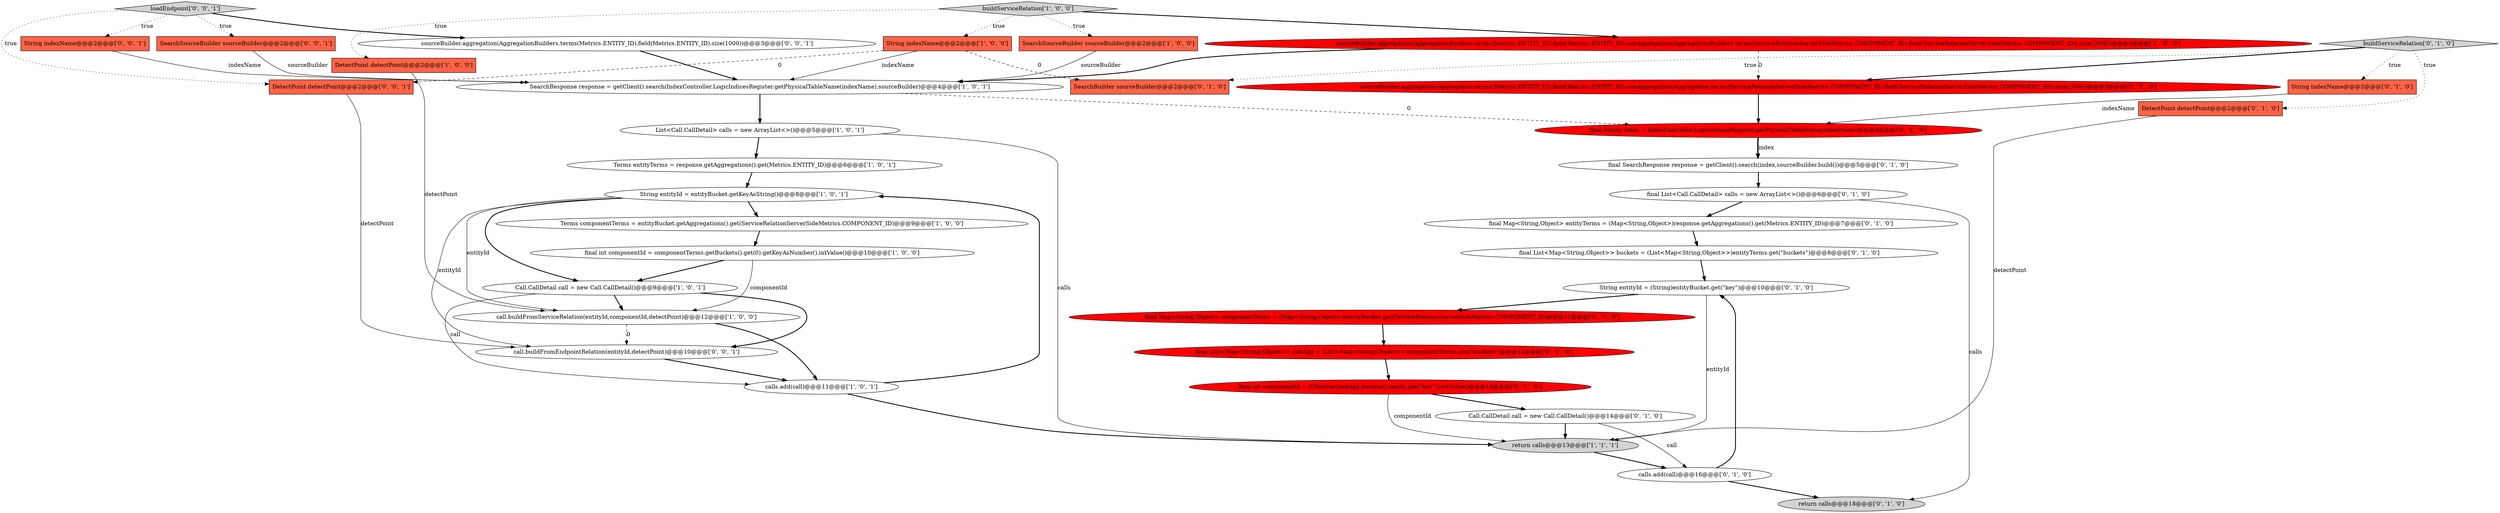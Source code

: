 digraph {
8 [style = filled, label = "SearchSourceBuilder sourceBuilder@@@2@@@['1', '0', '0']", fillcolor = tomato, shape = box image = "AAA0AAABBB1BBB"];
25 [style = filled, label = "final List<Call.CallDetail> calls = new ArrayList<>()@@@6@@@['0', '1', '0']", fillcolor = white, shape = ellipse image = "AAA0AAABBB2BBB"];
14 [style = filled, label = "Terms entityTerms = response.getAggregations().get(Metrics.ENTITY_ID)@@@6@@@['1', '0', '1']", fillcolor = white, shape = ellipse image = "AAA0AAABBB1BBB"];
20 [style = filled, label = "return calls@@@18@@@['0', '1', '0']", fillcolor = lightgray, shape = ellipse image = "AAA0AAABBB2BBB"];
21 [style = filled, label = "sourceBuilder.aggregation(Aggregation.terms(Metrics.ENTITY_ID).field(Metrics.ENTITY_ID).subAggregation(Aggregation.terms(ServiceRelationServerSideMetrics.COMPONENT_ID).field(ServiceRelationServerSideMetrics.COMPONENT_ID)).size(1000))@@@3@@@['0', '1', '0']", fillcolor = red, shape = ellipse image = "AAA1AAABBB2BBB"];
28 [style = filled, label = "buildServiceRelation['0', '1', '0']", fillcolor = lightgray, shape = diamond image = "AAA0AAABBB2BBB"];
9 [style = filled, label = "String indexName@@@2@@@['1', '0', '0']", fillcolor = tomato, shape = box image = "AAA1AAABBB1BBB"];
34 [style = filled, label = "String indexName@@@2@@@['0', '0', '1']", fillcolor = tomato, shape = box image = "AAA0AAABBB3BBB"];
12 [style = filled, label = "return calls@@@13@@@['1', '1', '1']", fillcolor = lightgray, shape = ellipse image = "AAA0AAABBB1BBB"];
22 [style = filled, label = "Call.CallDetail call = new Call.CallDetail()@@@14@@@['0', '1', '0']", fillcolor = white, shape = ellipse image = "AAA0AAABBB2BBB"];
4 [style = filled, label = "sourceBuilder.aggregation(AggregationBuilders.terms(Metrics.ENTITY_ID).field(Metrics.ENTITY_ID).subAggregation(AggregationBuilders.terms(ServiceRelationServerSideMetrics.COMPONENT_ID).field(ServiceRelationServerSideMetrics.COMPONENT_ID)).size(1000))@@@3@@@['1', '0', '0']", fillcolor = red, shape = ellipse image = "AAA1AAABBB1BBB"];
5 [style = filled, label = "Call.CallDetail call = new Call.CallDetail()@@@9@@@['1', '0', '1']", fillcolor = white, shape = ellipse image = "AAA0AAABBB1BBB"];
29 [style = filled, label = "final SearchResponse response = getClient().search(index,sourceBuilder.build())@@@5@@@['0', '1', '0']", fillcolor = white, shape = ellipse image = "AAA0AAABBB2BBB"];
6 [style = filled, label = "DetectPoint detectPoint@@@2@@@['1', '0', '0']", fillcolor = tomato, shape = box image = "AAA0AAABBB1BBB"];
31 [style = filled, label = "final List<Map<String,Object>> buckets = (List<Map<String,Object>>)entityTerms.get(\"buckets\")@@@8@@@['0', '1', '0']", fillcolor = white, shape = ellipse image = "AAA0AAABBB2BBB"];
17 [style = filled, label = "final List<Map<String,Object>> subAgg = (List<Map<String,Object>>)componentTerms.get(\"buckets\")@@@12@@@['0', '1', '0']", fillcolor = red, shape = ellipse image = "AAA1AAABBB2BBB"];
1 [style = filled, label = "final int componentId = componentTerms.getBuckets().get(0).getKeyAsNumber().intValue()@@@10@@@['1', '0', '0']", fillcolor = white, shape = ellipse image = "AAA0AAABBB1BBB"];
13 [style = filled, label = "Terms componentTerms = entityBucket.getAggregations().get(ServiceRelationServerSideMetrics.COMPONENT_ID)@@@9@@@['1', '0', '0']", fillcolor = white, shape = ellipse image = "AAA0AAABBB1BBB"];
36 [style = filled, label = "call.buildFromEndpointRelation(entityId,detectPoint)@@@10@@@['0', '0', '1']", fillcolor = white, shape = ellipse image = "AAA0AAABBB3BBB"];
2 [style = filled, label = "String entityId = entityBucket.getKeyAsString()@@@8@@@['1', '0', '1']", fillcolor = white, shape = ellipse image = "AAA0AAABBB1BBB"];
23 [style = filled, label = "final String index = IndexController.LogicIndicesRegister.getPhysicalTableName(indexName)@@@4@@@['0', '1', '0']", fillcolor = red, shape = ellipse image = "AAA1AAABBB2BBB"];
15 [style = filled, label = "String indexName@@@2@@@['0', '1', '0']", fillcolor = tomato, shape = box image = "AAA0AAABBB2BBB"];
11 [style = filled, label = "call.buildFromServiceRelation(entityId,componentId,detectPoint)@@@12@@@['1', '0', '0']", fillcolor = white, shape = ellipse image = "AAA0AAABBB1BBB"];
7 [style = filled, label = "calls.add(call)@@@11@@@['1', '0', '1']", fillcolor = white, shape = ellipse image = "AAA0AAABBB1BBB"];
3 [style = filled, label = "buildServiceRelation['1', '0', '0']", fillcolor = lightgray, shape = diamond image = "AAA0AAABBB1BBB"];
10 [style = filled, label = "SearchResponse response = getClient().search(IndexController.LogicIndicesRegister.getPhysicalTableName(indexName),sourceBuilder)@@@4@@@['1', '0', '1']", fillcolor = white, shape = ellipse image = "AAA0AAABBB1BBB"];
35 [style = filled, label = "DetectPoint detectPoint@@@2@@@['0', '0', '1']", fillcolor = tomato, shape = box image = "AAA0AAABBB3BBB"];
0 [style = filled, label = "List<Call.CallDetail> calls = new ArrayList<>()@@@5@@@['1', '0', '1']", fillcolor = white, shape = ellipse image = "AAA0AAABBB1BBB"];
27 [style = filled, label = "calls.add(call)@@@16@@@['0', '1', '0']", fillcolor = white, shape = ellipse image = "AAA0AAABBB2BBB"];
18 [style = filled, label = "final Map<String,Object> componentTerms = (Map<String,Object>)entityBucket.get(ServiceRelationServerSideMetrics.COMPONENT_ID)@@@11@@@['0', '1', '0']", fillcolor = red, shape = ellipse image = "AAA1AAABBB2BBB"];
19 [style = filled, label = "final Map<String,Object> entityTerms = (Map<String,Object>)response.getAggregations().get(Metrics.ENTITY_ID)@@@7@@@['0', '1', '0']", fillcolor = white, shape = ellipse image = "AAA0AAABBB2BBB"];
33 [style = filled, label = "loadEndpoint['0', '0', '1']", fillcolor = lightgray, shape = diamond image = "AAA0AAABBB3BBB"];
32 [style = filled, label = "SearchSourceBuilder sourceBuilder@@@2@@@['0', '0', '1']", fillcolor = tomato, shape = box image = "AAA0AAABBB3BBB"];
24 [style = filled, label = "DetectPoint detectPoint@@@2@@@['0', '1', '0']", fillcolor = tomato, shape = box image = "AAA0AAABBB2BBB"];
30 [style = filled, label = "SearchBuilder sourceBuilder@@@2@@@['0', '1', '0']", fillcolor = tomato, shape = box image = "AAA1AAABBB2BBB"];
16 [style = filled, label = "String entityId = (String)entityBucket.get(\"key\")@@@10@@@['0', '1', '0']", fillcolor = white, shape = ellipse image = "AAA0AAABBB2BBB"];
26 [style = filled, label = "final int componentId = ((Number)subAgg.iterator().next().get(\"key\")).intValue()@@@13@@@['0', '1', '0']", fillcolor = red, shape = ellipse image = "AAA1AAABBB2BBB"];
37 [style = filled, label = "sourceBuilder.aggregation(AggregationBuilders.terms(Metrics.ENTITY_ID).field(Metrics.ENTITY_ID).size(1000))@@@3@@@['0', '0', '1']", fillcolor = white, shape = ellipse image = "AAA0AAABBB3BBB"];
1->5 [style = bold, label=""];
4->10 [style = bold, label=""];
15->23 [style = solid, label="indexName"];
0->12 [style = solid, label="calls"];
17->26 [style = bold, label=""];
16->18 [style = bold, label=""];
9->10 [style = solid, label="indexName"];
7->12 [style = bold, label=""];
19->31 [style = bold, label=""];
31->16 [style = bold, label=""];
37->10 [style = bold, label=""];
33->32 [style = dotted, label="true"];
33->34 [style = dotted, label="true"];
28->15 [style = dotted, label="true"];
6->11 [style = solid, label="detectPoint"];
16->12 [style = solid, label="entityId"];
18->17 [style = bold, label=""];
29->25 [style = bold, label=""];
3->9 [style = dotted, label="true"];
27->16 [style = bold, label=""];
3->6 [style = dotted, label="true"];
4->21 [style = dashed, label="0"];
11->36 [style = dashed, label="0"];
3->4 [style = bold, label=""];
34->10 [style = solid, label="indexName"];
1->11 [style = solid, label="componentId"];
13->1 [style = bold, label=""];
26->22 [style = bold, label=""];
2->13 [style = bold, label=""];
9->35 [style = dashed, label="0"];
23->29 [style = bold, label=""];
28->30 [style = dotted, label="true"];
35->36 [style = solid, label="detectPoint"];
0->14 [style = bold, label=""];
28->21 [style = bold, label=""];
24->12 [style = solid, label="detectPoint"];
28->24 [style = dotted, label="true"];
33->35 [style = dotted, label="true"];
26->12 [style = solid, label="componentId"];
36->7 [style = bold, label=""];
7->2 [style = bold, label=""];
22->12 [style = bold, label=""];
25->20 [style = solid, label="calls"];
10->0 [style = bold, label=""];
8->10 [style = solid, label="sourceBuilder"];
22->27 [style = solid, label="call"];
25->19 [style = bold, label=""];
23->29 [style = solid, label="index"];
5->7 [style = solid, label="call"];
14->2 [style = bold, label=""];
5->11 [style = bold, label=""];
9->30 [style = dashed, label="0"];
33->37 [style = bold, label=""];
3->8 [style = dotted, label="true"];
5->36 [style = bold, label=""];
12->27 [style = bold, label=""];
27->20 [style = bold, label=""];
2->11 [style = solid, label="entityId"];
10->23 [style = dashed, label="0"];
11->7 [style = bold, label=""];
2->5 [style = bold, label=""];
2->36 [style = solid, label="entityId"];
21->23 [style = bold, label=""];
32->10 [style = solid, label="sourceBuilder"];
}

